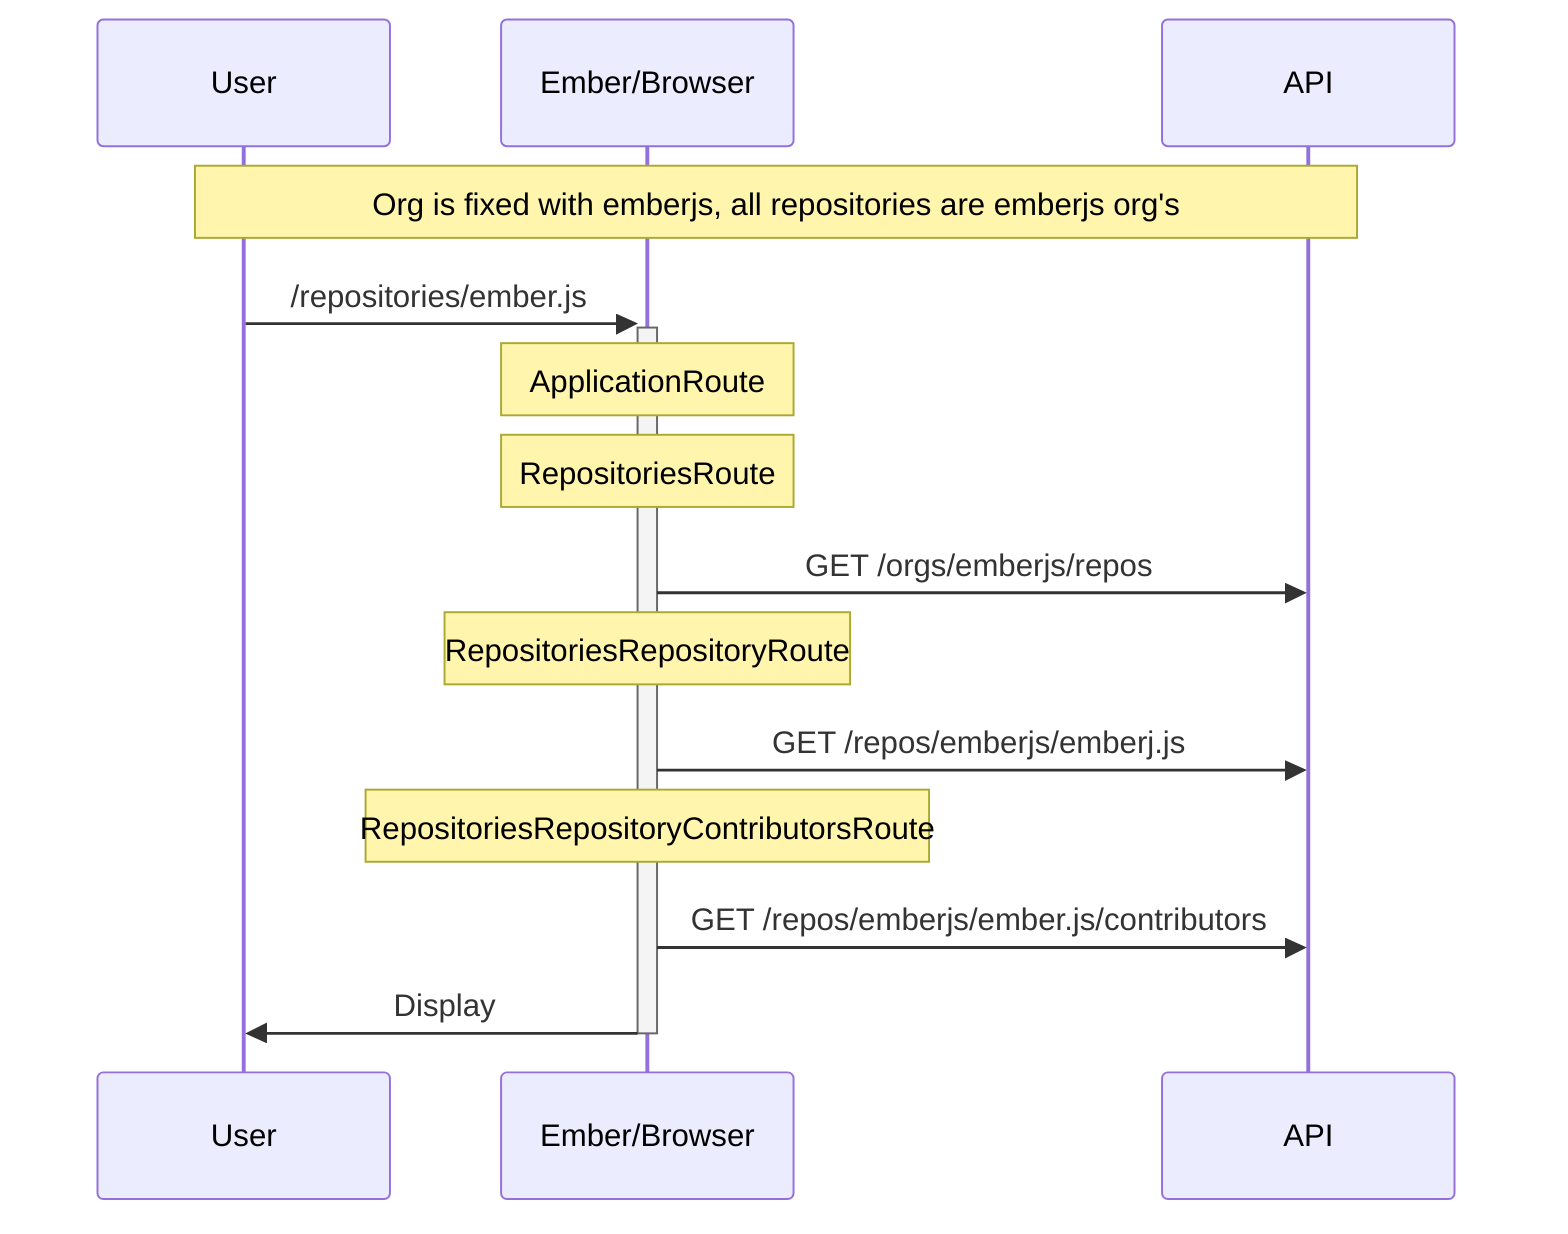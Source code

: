 sequenceDiagram
  participant User
  participant Ember/Browser
  participant API
Note over User, API: Org is fixed with emberjs, all repositories are emberjs org's
User->>+Ember/Browser: /repositories/ember.js
Note over Ember/Browser: ApplicationRoute
Note over Ember/Browser: RepositoriesRoute
Ember/Browser->>API: GET /orgs/emberjs/repos
Note over Ember/Browser: RepositoriesRepositoryRoute
Ember/Browser->>API: GET /repos/emberjs/emberj.js
Note over Ember/Browser: RepositoriesRepositoryContributorsRoute
Ember/Browser->>API: GET /repos/emberjs/ember.js/contributors
Ember/Browser->>-User: Display
